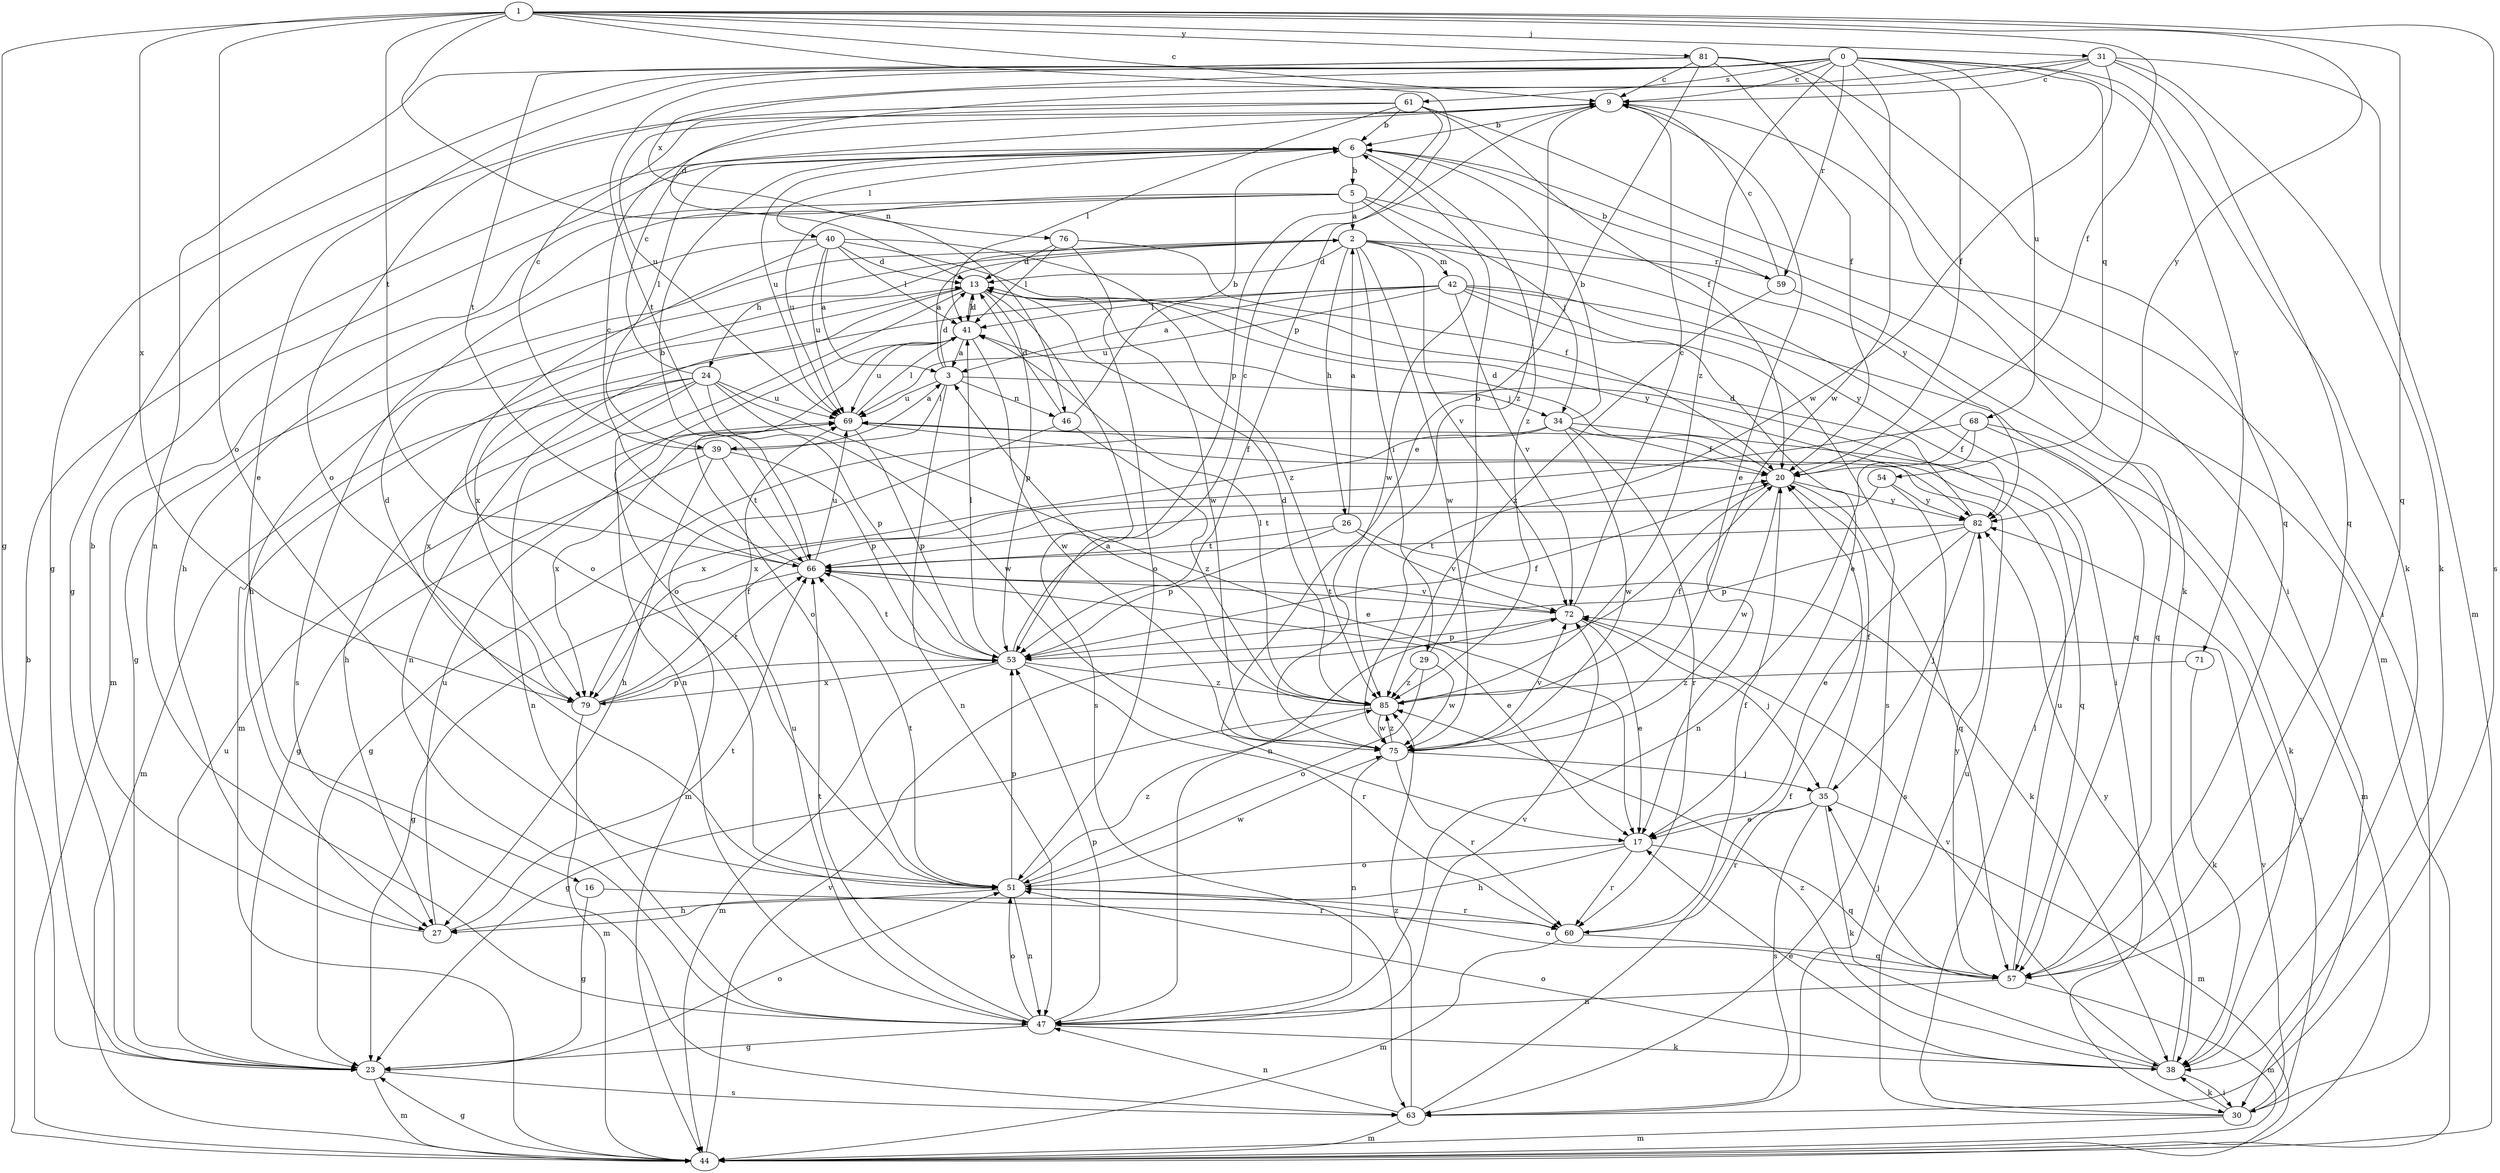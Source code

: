 strict digraph  {
0;
1;
2;
3;
5;
6;
9;
13;
16;
17;
20;
23;
24;
26;
27;
29;
30;
31;
34;
35;
38;
39;
40;
41;
42;
44;
46;
47;
51;
53;
54;
57;
59;
60;
61;
63;
66;
68;
69;
71;
72;
75;
76;
79;
81;
82;
85;
0 -> 9  [label=c];
0 -> 16  [label=e];
0 -> 20  [label=f];
0 -> 23  [label=g];
0 -> 38  [label=k];
0 -> 54  [label=q];
0 -> 59  [label=r];
0 -> 61  [label=s];
0 -> 66  [label=t];
0 -> 68  [label=u];
0 -> 71  [label=v];
0 -> 75  [label=w];
0 -> 76  [label=x];
0 -> 85  [label=z];
1 -> 9  [label=c];
1 -> 20  [label=f];
1 -> 23  [label=g];
1 -> 31  [label=j];
1 -> 46  [label=n];
1 -> 51  [label=o];
1 -> 53  [label=p];
1 -> 57  [label=q];
1 -> 63  [label=s];
1 -> 66  [label=t];
1 -> 79  [label=x];
1 -> 81  [label=y];
1 -> 82  [label=y];
2 -> 13  [label=d];
2 -> 23  [label=g];
2 -> 24  [label=h];
2 -> 26  [label=h];
2 -> 27  [label=h];
2 -> 29  [label=i];
2 -> 30  [label=i];
2 -> 42  [label=m];
2 -> 59  [label=r];
2 -> 72  [label=v];
2 -> 75  [label=w];
3 -> 2  [label=a];
3 -> 13  [label=d];
3 -> 34  [label=j];
3 -> 39  [label=l];
3 -> 46  [label=n];
3 -> 47  [label=n];
3 -> 69  [label=u];
5 -> 2  [label=a];
5 -> 27  [label=h];
5 -> 34  [label=j];
5 -> 44  [label=m];
5 -> 69  [label=u];
5 -> 75  [label=w];
5 -> 82  [label=y];
6 -> 5  [label=b];
6 -> 39  [label=l];
6 -> 40  [label=l];
6 -> 44  [label=m];
6 -> 69  [label=u];
6 -> 85  [label=z];
9 -> 6  [label=b];
9 -> 17  [label=e];
9 -> 38  [label=k];
9 -> 85  [label=z];
13 -> 41  [label=l];
13 -> 44  [label=m];
13 -> 47  [label=n];
13 -> 51  [label=o];
13 -> 53  [label=p];
13 -> 63  [label=s];
13 -> 82  [label=y];
16 -> 23  [label=g];
16 -> 60  [label=r];
17 -> 27  [label=h];
17 -> 51  [label=o];
17 -> 57  [label=q];
17 -> 60  [label=r];
20 -> 13  [label=d];
20 -> 47  [label=n];
20 -> 57  [label=q];
20 -> 75  [label=w];
20 -> 82  [label=y];
23 -> 44  [label=m];
23 -> 51  [label=o];
23 -> 63  [label=s];
23 -> 69  [label=u];
24 -> 9  [label=c];
24 -> 17  [label=e];
24 -> 27  [label=h];
24 -> 44  [label=m];
24 -> 47  [label=n];
24 -> 53  [label=p];
24 -> 69  [label=u];
24 -> 75  [label=w];
24 -> 79  [label=x];
26 -> 2  [label=a];
26 -> 38  [label=k];
26 -> 53  [label=p];
26 -> 66  [label=t];
26 -> 72  [label=v];
27 -> 6  [label=b];
27 -> 66  [label=t];
27 -> 69  [label=u];
29 -> 6  [label=b];
29 -> 51  [label=o];
29 -> 75  [label=w];
29 -> 85  [label=z];
30 -> 38  [label=k];
30 -> 41  [label=l];
30 -> 44  [label=m];
30 -> 69  [label=u];
30 -> 72  [label=v];
30 -> 82  [label=y];
31 -> 9  [label=c];
31 -> 13  [label=d];
31 -> 38  [label=k];
31 -> 44  [label=m];
31 -> 51  [label=o];
31 -> 57  [label=q];
31 -> 75  [label=w];
34 -> 6  [label=b];
34 -> 20  [label=f];
34 -> 23  [label=g];
34 -> 57  [label=q];
34 -> 60  [label=r];
34 -> 75  [label=w];
34 -> 79  [label=x];
35 -> 17  [label=e];
35 -> 20  [label=f];
35 -> 38  [label=k];
35 -> 44  [label=m];
35 -> 60  [label=r];
35 -> 63  [label=s];
38 -> 17  [label=e];
38 -> 30  [label=i];
38 -> 51  [label=o];
38 -> 72  [label=v];
38 -> 82  [label=y];
38 -> 85  [label=z];
39 -> 3  [label=a];
39 -> 9  [label=c];
39 -> 23  [label=g];
39 -> 27  [label=h];
39 -> 53  [label=p];
39 -> 66  [label=t];
40 -> 3  [label=a];
40 -> 13  [label=d];
40 -> 41  [label=l];
40 -> 51  [label=o];
40 -> 63  [label=s];
40 -> 69  [label=u];
40 -> 75  [label=w];
40 -> 85  [label=z];
41 -> 3  [label=a];
41 -> 13  [label=d];
41 -> 47  [label=n];
41 -> 51  [label=o];
41 -> 69  [label=u];
41 -> 75  [label=w];
42 -> 3  [label=a];
42 -> 17  [label=e];
42 -> 41  [label=l];
42 -> 57  [label=q];
42 -> 63  [label=s];
42 -> 69  [label=u];
42 -> 72  [label=v];
42 -> 79  [label=x];
42 -> 82  [label=y];
44 -> 6  [label=b];
44 -> 23  [label=g];
44 -> 72  [label=v];
46 -> 6  [label=b];
46 -> 13  [label=d];
46 -> 44  [label=m];
46 -> 85  [label=z];
47 -> 23  [label=g];
47 -> 38  [label=k];
47 -> 51  [label=o];
47 -> 53  [label=p];
47 -> 66  [label=t];
47 -> 69  [label=u];
47 -> 72  [label=v];
51 -> 27  [label=h];
51 -> 47  [label=n];
51 -> 53  [label=p];
51 -> 60  [label=r];
51 -> 66  [label=t];
51 -> 75  [label=w];
51 -> 85  [label=z];
53 -> 9  [label=c];
53 -> 20  [label=f];
53 -> 41  [label=l];
53 -> 44  [label=m];
53 -> 60  [label=r];
53 -> 66  [label=t];
53 -> 79  [label=x];
53 -> 85  [label=z];
54 -> 63  [label=s];
54 -> 66  [label=t];
54 -> 82  [label=y];
57 -> 35  [label=j];
57 -> 44  [label=m];
57 -> 47  [label=n];
57 -> 51  [label=o];
57 -> 69  [label=u];
57 -> 82  [label=y];
59 -> 6  [label=b];
59 -> 9  [label=c];
59 -> 57  [label=q];
59 -> 85  [label=z];
60 -> 20  [label=f];
60 -> 44  [label=m];
60 -> 57  [label=q];
61 -> 6  [label=b];
61 -> 20  [label=f];
61 -> 23  [label=g];
61 -> 30  [label=i];
61 -> 41  [label=l];
61 -> 53  [label=p];
61 -> 69  [label=u];
63 -> 20  [label=f];
63 -> 44  [label=m];
63 -> 47  [label=n];
63 -> 85  [label=z];
66 -> 6  [label=b];
66 -> 9  [label=c];
66 -> 17  [label=e];
66 -> 23  [label=g];
66 -> 69  [label=u];
66 -> 72  [label=v];
68 -> 20  [label=f];
68 -> 38  [label=k];
68 -> 44  [label=m];
68 -> 47  [label=n];
68 -> 79  [label=x];
69 -> 20  [label=f];
69 -> 41  [label=l];
69 -> 53  [label=p];
69 -> 79  [label=x];
71 -> 38  [label=k];
71 -> 85  [label=z];
72 -> 9  [label=c];
72 -> 17  [label=e];
72 -> 35  [label=j];
72 -> 53  [label=p];
72 -> 66  [label=t];
75 -> 35  [label=j];
75 -> 47  [label=n];
75 -> 60  [label=r];
75 -> 72  [label=v];
75 -> 85  [label=z];
76 -> 13  [label=d];
76 -> 20  [label=f];
76 -> 41  [label=l];
76 -> 51  [label=o];
79 -> 13  [label=d];
79 -> 20  [label=f];
79 -> 44  [label=m];
79 -> 53  [label=p];
79 -> 66  [label=t];
81 -> 9  [label=c];
81 -> 17  [label=e];
81 -> 20  [label=f];
81 -> 30  [label=i];
81 -> 47  [label=n];
81 -> 57  [label=q];
81 -> 66  [label=t];
82 -> 13  [label=d];
82 -> 17  [label=e];
82 -> 35  [label=j];
82 -> 53  [label=p];
82 -> 66  [label=t];
85 -> 3  [label=a];
85 -> 13  [label=d];
85 -> 20  [label=f];
85 -> 23  [label=g];
85 -> 41  [label=l];
85 -> 75  [label=w];
}
